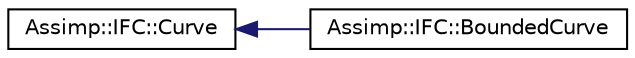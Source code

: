 digraph "Graphical Class Hierarchy"
{
  edge [fontname="Helvetica",fontsize="10",labelfontname="Helvetica",labelfontsize="10"];
  node [fontname="Helvetica",fontsize="10",shape=record];
  rankdir="LR";
  Node1 [label="Assimp::IFC::Curve",height=0.2,width=0.4,color="black", fillcolor="white", style="filled",URL="$class_assimp_1_1_i_f_c_1_1_curve.html"];
  Node1 -> Node2 [dir="back",color="midnightblue",fontsize="10",style="solid",fontname="Helvetica"];
  Node2 [label="Assimp::IFC::BoundedCurve",height=0.2,width=0.4,color="black", fillcolor="white", style="filled",URL="$class_assimp_1_1_i_f_c_1_1_bounded_curve.html"];
}
